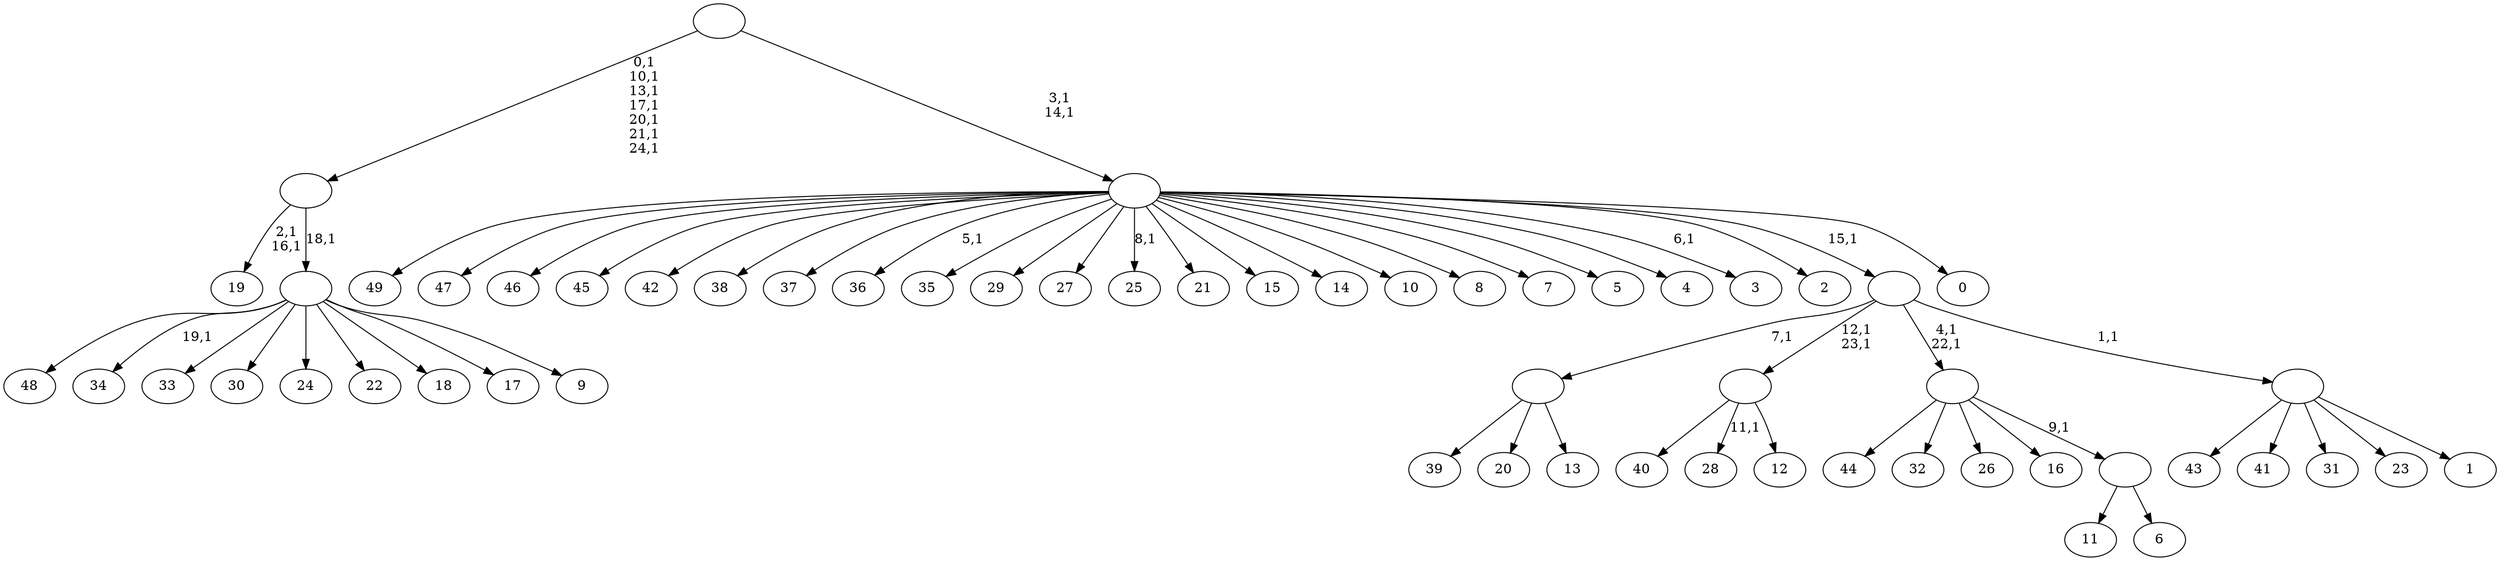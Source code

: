 digraph T {
	75 [label="49"]
	74 [label="48"]
	73 [label="47"]
	72 [label="46"]
	71 [label="45"]
	70 [label="44"]
	69 [label="43"]
	68 [label="42"]
	67 [label="41"]
	66 [label="40"]
	65 [label="39"]
	64 [label="38"]
	63 [label="37"]
	62 [label="36"]
	60 [label="35"]
	59 [label="34"]
	57 [label="33"]
	56 [label="32"]
	55 [label="31"]
	54 [label="30"]
	53 [label="29"]
	52 [label="28"]
	50 [label="27"]
	49 [label="26"]
	48 [label="25"]
	46 [label="24"]
	45 [label="23"]
	44 [label="22"]
	43 [label="21"]
	42 [label="20"]
	41 [label="19"]
	38 [label="18"]
	37 [label="17"]
	36 [label="16"]
	35 [label="15"]
	34 [label="14"]
	33 [label="13"]
	32 [label=""]
	31 [label="12"]
	30 [label=""]
	28 [label="11"]
	27 [label="10"]
	26 [label="9"]
	25 [label=""]
	24 [label=""]
	17 [label="8"]
	16 [label="7"]
	15 [label="6"]
	14 [label=""]
	13 [label=""]
	11 [label="5"]
	10 [label="4"]
	9 [label="3"]
	7 [label="2"]
	6 [label="1"]
	5 [label=""]
	4 [label=""]
	3 [label="0"]
	2 [label=""]
	0 [label=""]
	32 -> 65 [label=""]
	32 -> 42 [label=""]
	32 -> 33 [label=""]
	30 -> 52 [label="11,1"]
	30 -> 66 [label=""]
	30 -> 31 [label=""]
	25 -> 59 [label="19,1"]
	25 -> 74 [label=""]
	25 -> 57 [label=""]
	25 -> 54 [label=""]
	25 -> 46 [label=""]
	25 -> 44 [label=""]
	25 -> 38 [label=""]
	25 -> 37 [label=""]
	25 -> 26 [label=""]
	24 -> 41 [label="2,1\n16,1"]
	24 -> 25 [label="18,1"]
	14 -> 28 [label=""]
	14 -> 15 [label=""]
	13 -> 70 [label=""]
	13 -> 56 [label=""]
	13 -> 49 [label=""]
	13 -> 36 [label=""]
	13 -> 14 [label="9,1"]
	5 -> 69 [label=""]
	5 -> 67 [label=""]
	5 -> 55 [label=""]
	5 -> 45 [label=""]
	5 -> 6 [label=""]
	4 -> 13 [label="4,1\n22,1"]
	4 -> 30 [label="12,1\n23,1"]
	4 -> 32 [label="7,1"]
	4 -> 5 [label="1,1"]
	2 -> 9 [label="6,1"]
	2 -> 48 [label="8,1"]
	2 -> 62 [label="5,1"]
	2 -> 75 [label=""]
	2 -> 73 [label=""]
	2 -> 72 [label=""]
	2 -> 71 [label=""]
	2 -> 68 [label=""]
	2 -> 64 [label=""]
	2 -> 63 [label=""]
	2 -> 60 [label=""]
	2 -> 53 [label=""]
	2 -> 50 [label=""]
	2 -> 43 [label=""]
	2 -> 35 [label=""]
	2 -> 34 [label=""]
	2 -> 27 [label=""]
	2 -> 17 [label=""]
	2 -> 16 [label=""]
	2 -> 11 [label=""]
	2 -> 10 [label=""]
	2 -> 7 [label=""]
	2 -> 4 [label="15,1"]
	2 -> 3 [label=""]
	0 -> 2 [label="3,1\n14,1"]
	0 -> 24 [label="0,1\n10,1\n13,1\n17,1\n20,1\n21,1\n24,1"]
}
